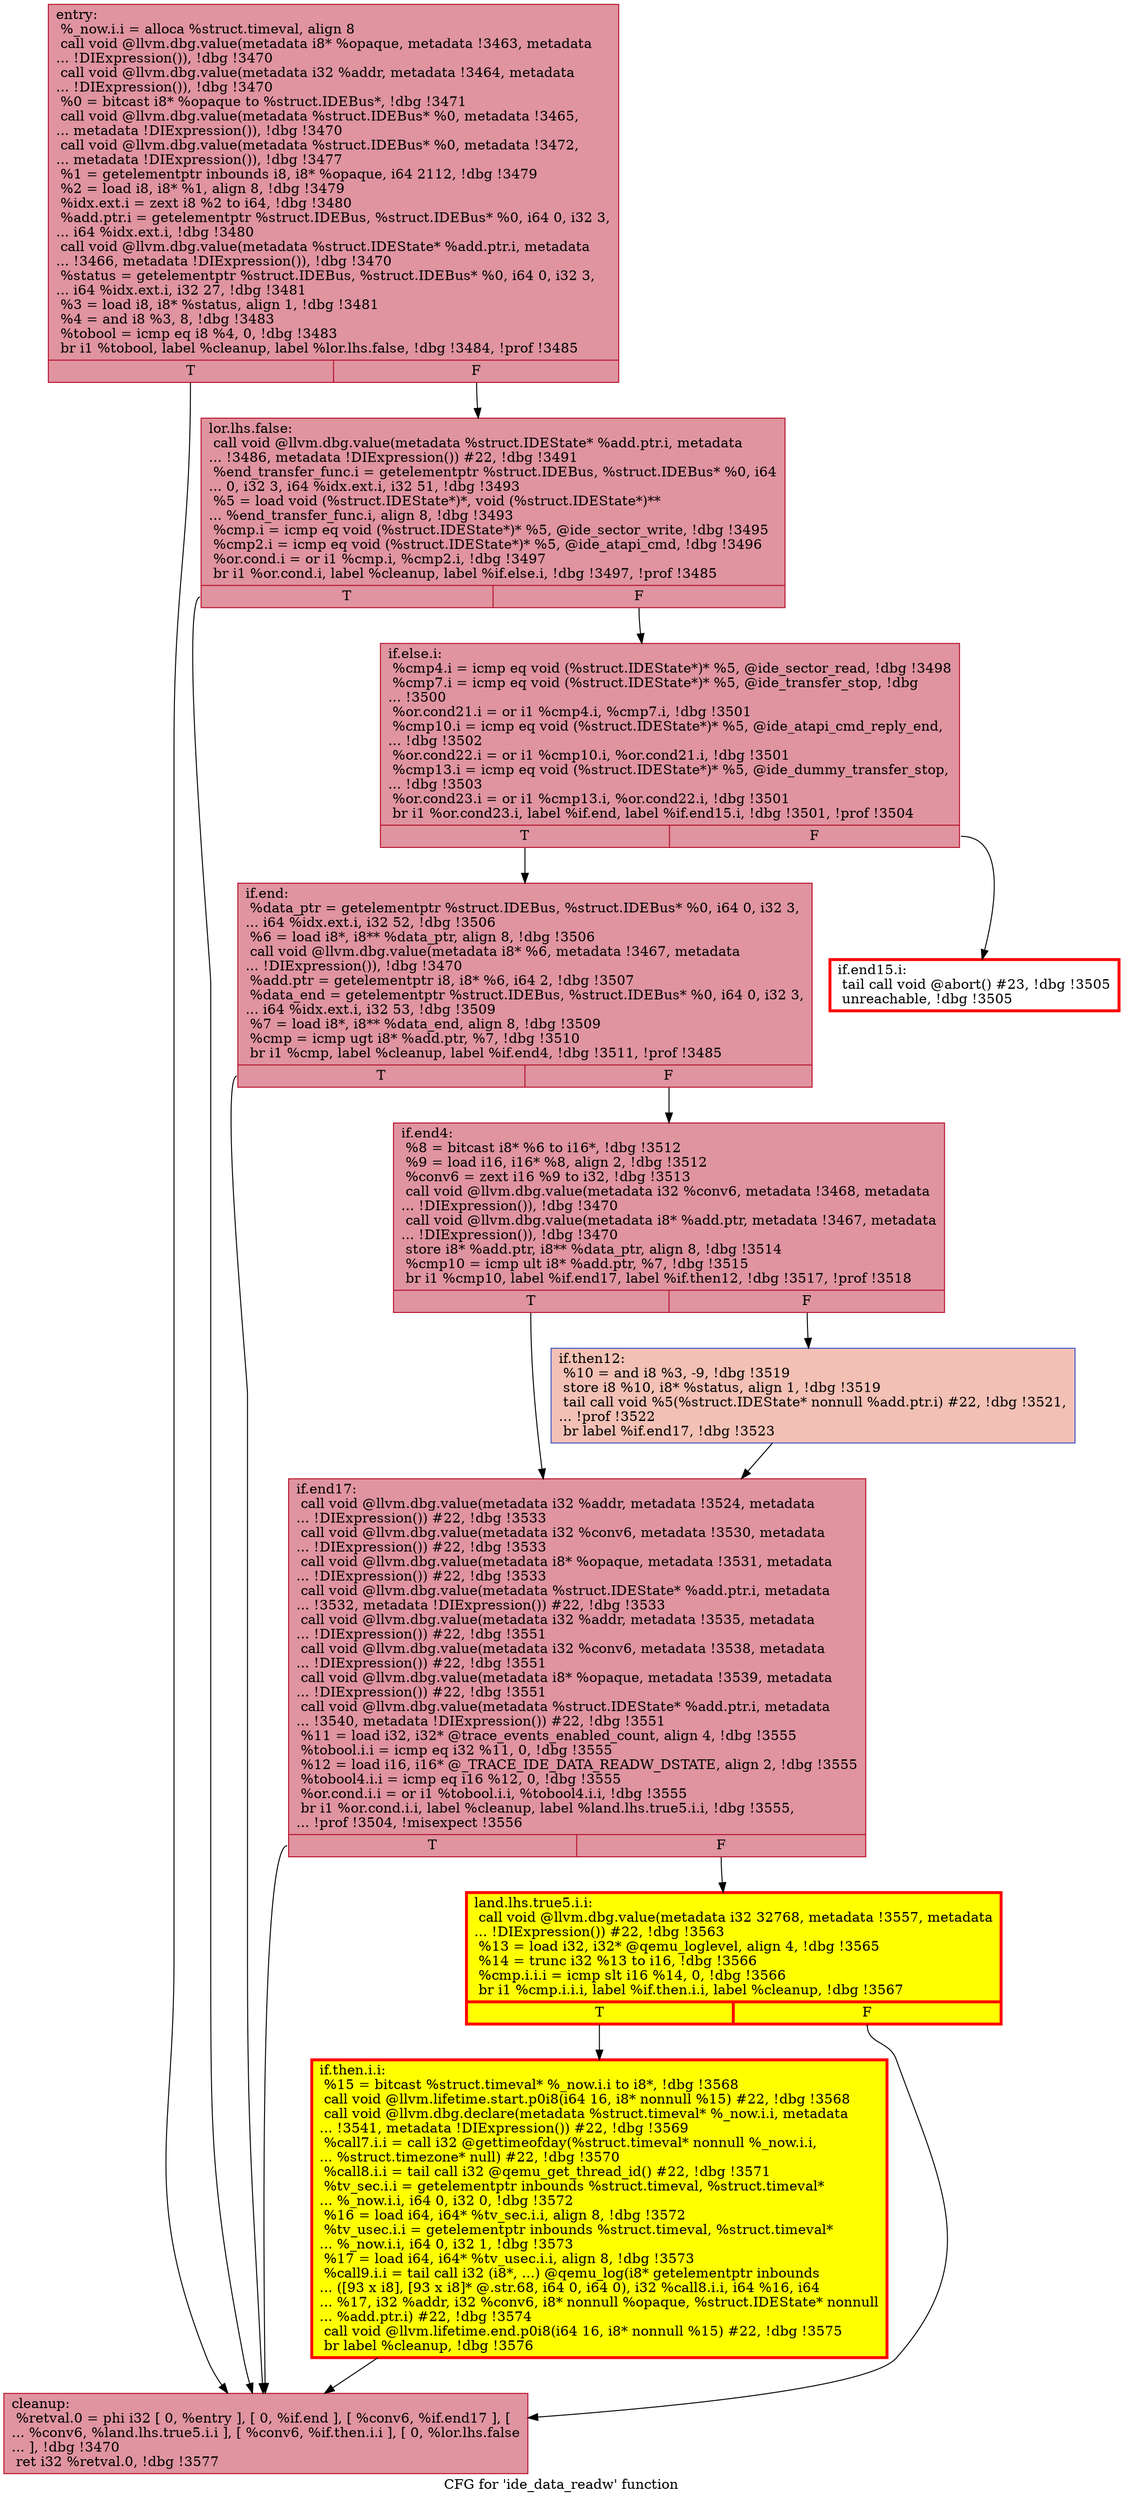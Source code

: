 digraph "CFG for 'ide_data_readw' function" {
	label="CFG for 'ide_data_readw' function";

	Node0x565092bcf4b0 [shape=record,color="#b70d28ff", style=filled, fillcolor="#b70d2870",label="{entry:\l  %_now.i.i = alloca %struct.timeval, align 8\l  call void @llvm.dbg.value(metadata i8* %opaque, metadata !3463, metadata\l... !DIExpression()), !dbg !3470\l  call void @llvm.dbg.value(metadata i32 %addr, metadata !3464, metadata\l... !DIExpression()), !dbg !3470\l  %0 = bitcast i8* %opaque to %struct.IDEBus*, !dbg !3471\l  call void @llvm.dbg.value(metadata %struct.IDEBus* %0, metadata !3465,\l... metadata !DIExpression()), !dbg !3470\l  call void @llvm.dbg.value(metadata %struct.IDEBus* %0, metadata !3472,\l... metadata !DIExpression()), !dbg !3477\l  %1 = getelementptr inbounds i8, i8* %opaque, i64 2112, !dbg !3479\l  %2 = load i8, i8* %1, align 8, !dbg !3479\l  %idx.ext.i = zext i8 %2 to i64, !dbg !3480\l  %add.ptr.i = getelementptr %struct.IDEBus, %struct.IDEBus* %0, i64 0, i32 3,\l... i64 %idx.ext.i, !dbg !3480\l  call void @llvm.dbg.value(metadata %struct.IDEState* %add.ptr.i, metadata\l... !3466, metadata !DIExpression()), !dbg !3470\l  %status = getelementptr %struct.IDEBus, %struct.IDEBus* %0, i64 0, i32 3,\l... i64 %idx.ext.i, i32 27, !dbg !3481\l  %3 = load i8, i8* %status, align 1, !dbg !3481\l  %4 = and i8 %3, 8, !dbg !3483\l  %tobool = icmp eq i8 %4, 0, !dbg !3483\l  br i1 %tobool, label %cleanup, label %lor.lhs.false, !dbg !3484, !prof !3485\l|{<s0>T|<s1>F}}"];
	Node0x565092bcf4b0:s0 -> Node0x565092bd8b10;
	Node0x565092bcf4b0:s1 -> Node0x565092bd7ea0;
	Node0x565092bd7ea0 [shape=record,color="#b70d28ff", style=filled, fillcolor="#b70d2870",label="{lor.lhs.false:                                    \l  call void @llvm.dbg.value(metadata %struct.IDEState* %add.ptr.i, metadata\l... !3486, metadata !DIExpression()) #22, !dbg !3491\l  %end_transfer_func.i = getelementptr %struct.IDEBus, %struct.IDEBus* %0, i64\l... 0, i32 3, i64 %idx.ext.i, i32 51, !dbg !3493\l  %5 = load void (%struct.IDEState*)*, void (%struct.IDEState*)**\l... %end_transfer_func.i, align 8, !dbg !3493\l  %cmp.i = icmp eq void (%struct.IDEState*)* %5, @ide_sector_write, !dbg !3495\l  %cmp2.i = icmp eq void (%struct.IDEState*)* %5, @ide_atapi_cmd, !dbg !3496\l  %or.cond.i = or i1 %cmp.i, %cmp2.i, !dbg !3497\l  br i1 %or.cond.i, label %cleanup, label %if.else.i, !dbg !3497, !prof !3485\l|{<s0>T|<s1>F}}"];
	Node0x565092bd7ea0:s0 -> Node0x565092bd8b10;
	Node0x565092bd7ea0:s1 -> Node0x565092e37d40;
	Node0x565092e37d40 [shape=record,color="#b70d28ff", style=filled, fillcolor="#b70d2870",label="{if.else.i:                                        \l  %cmp4.i = icmp eq void (%struct.IDEState*)* %5, @ide_sector_read, !dbg !3498\l  %cmp7.i = icmp eq void (%struct.IDEState*)* %5, @ide_transfer_stop, !dbg\l... !3500\l  %or.cond21.i = or i1 %cmp4.i, %cmp7.i, !dbg !3501\l  %cmp10.i = icmp eq void (%struct.IDEState*)* %5, @ide_atapi_cmd_reply_end,\l... !dbg !3502\l  %or.cond22.i = or i1 %cmp10.i, %or.cond21.i, !dbg !3501\l  %cmp13.i = icmp eq void (%struct.IDEState*)* %5, @ide_dummy_transfer_stop,\l... !dbg !3503\l  %or.cond23.i = or i1 %cmp13.i, %or.cond22.i, !dbg !3501\l  br i1 %or.cond23.i, label %if.end, label %if.end15.i, !dbg !3501, !prof !3504\l|{<s0>T|<s1>F}}"];
	Node0x565092e37d40:s0 -> Node0x565092bd7e30;
	Node0x565092e37d40:s1 -> Node0x565092c7c870;
	Node0x565092c7c870 [shape=record,penwidth=3.0, color="red",label="{if.end15.i:                                       \l  tail call void @abort() #23, !dbg !3505\l  unreachable, !dbg !3505\l}"];
	Node0x565092bd7e30 [shape=record,color="#b70d28ff", style=filled, fillcolor="#b70d2870",label="{if.end:                                           \l  %data_ptr = getelementptr %struct.IDEBus, %struct.IDEBus* %0, i64 0, i32 3,\l... i64 %idx.ext.i, i32 52, !dbg !3506\l  %6 = load i8*, i8** %data_ptr, align 8, !dbg !3506\l  call void @llvm.dbg.value(metadata i8* %6, metadata !3467, metadata\l... !DIExpression()), !dbg !3470\l  %add.ptr = getelementptr i8, i8* %6, i64 2, !dbg !3507\l  %data_end = getelementptr %struct.IDEBus, %struct.IDEBus* %0, i64 0, i32 3,\l... i64 %idx.ext.i, i32 53, !dbg !3509\l  %7 = load i8*, i8** %data_end, align 8, !dbg !3509\l  %cmp = icmp ugt i8* %add.ptr, %7, !dbg !3510\l  br i1 %cmp, label %cleanup, label %if.end4, !dbg !3511, !prof !3485\l|{<s0>T|<s1>F}}"];
	Node0x565092bd7e30:s0 -> Node0x565092bd8b10;
	Node0x565092bd7e30:s1 -> Node0x565092bd92f0;
	Node0x565092bd92f0 [shape=record,color="#b70d28ff", style=filled, fillcolor="#b70d2870",label="{if.end4:                                          \l  %8 = bitcast i8* %6 to i16*, !dbg !3512\l  %9 = load i16, i16* %8, align 2, !dbg !3512\l  %conv6 = zext i16 %9 to i32, !dbg !3513\l  call void @llvm.dbg.value(metadata i32 %conv6, metadata !3468, metadata\l... !DIExpression()), !dbg !3470\l  call void @llvm.dbg.value(metadata i8* %add.ptr, metadata !3467, metadata\l... !DIExpression()), !dbg !3470\l  store i8* %add.ptr, i8** %data_ptr, align 8, !dbg !3514\l  %cmp10 = icmp ult i8* %add.ptr, %7, !dbg !3515\l  br i1 %cmp10, label %if.end17, label %if.then12, !dbg !3517, !prof !3518\l|{<s0>T|<s1>F}}"];
	Node0x565092bd92f0:s0 -> Node0x565092bdab70;
	Node0x565092bd92f0:s1 -> Node0x5650923e3fd0;
	Node0x5650923e3fd0 [shape=record,color="#3d50c3ff", style=filled, fillcolor="#e5705870",label="{if.then12:                                        \l  %10 = and i8 %3, -9, !dbg !3519\l  store i8 %10, i8* %status, align 1, !dbg !3519\l  tail call void %5(%struct.IDEState* nonnull %add.ptr.i) #22, !dbg !3521,\l... !prof !3522\l  br label %if.end17, !dbg !3523\l}"];
	Node0x5650923e3fd0 -> Node0x565092bdab70;
	Node0x565092bdab70 [shape=record,color="#b70d28ff", style=filled, fillcolor="#b70d2870",label="{if.end17:                                         \l  call void @llvm.dbg.value(metadata i32 %addr, metadata !3524, metadata\l... !DIExpression()) #22, !dbg !3533\l  call void @llvm.dbg.value(metadata i32 %conv6, metadata !3530, metadata\l... !DIExpression()) #22, !dbg !3533\l  call void @llvm.dbg.value(metadata i8* %opaque, metadata !3531, metadata\l... !DIExpression()) #22, !dbg !3533\l  call void @llvm.dbg.value(metadata %struct.IDEState* %add.ptr.i, metadata\l... !3532, metadata !DIExpression()) #22, !dbg !3533\l  call void @llvm.dbg.value(metadata i32 %addr, metadata !3535, metadata\l... !DIExpression()) #22, !dbg !3551\l  call void @llvm.dbg.value(metadata i32 %conv6, metadata !3538, metadata\l... !DIExpression()) #22, !dbg !3551\l  call void @llvm.dbg.value(metadata i8* %opaque, metadata !3539, metadata\l... !DIExpression()) #22, !dbg !3551\l  call void @llvm.dbg.value(metadata %struct.IDEState* %add.ptr.i, metadata\l... !3540, metadata !DIExpression()) #22, !dbg !3551\l  %11 = load i32, i32* @trace_events_enabled_count, align 4, !dbg !3555\l  %tobool.i.i = icmp eq i32 %11, 0, !dbg !3555\l  %12 = load i16, i16* @_TRACE_IDE_DATA_READW_DSTATE, align 2, !dbg !3555\l  %tobool4.i.i = icmp eq i16 %12, 0, !dbg !3555\l  %or.cond.i.i = or i1 %tobool.i.i, %tobool4.i.i, !dbg !3555\l  br i1 %or.cond.i.i, label %cleanup, label %land.lhs.true5.i.i, !dbg !3555,\l... !prof !3504, !misexpect !3556\l|{<s0>T|<s1>F}}"];
	Node0x565092bdab70:s0 -> Node0x565092bd8b10;
	Node0x565092bdab70:s1 -> Node0x565092bcc2a0;
	Node0x565092bcc2a0 [shape=record,penwidth=3.0, style="filled", color="red", fillcolor="yellow",label="{land.lhs.true5.i.i:                               \l  call void @llvm.dbg.value(metadata i32 32768, metadata !3557, metadata\l... !DIExpression()) #22, !dbg !3563\l  %13 = load i32, i32* @qemu_loglevel, align 4, !dbg !3565\l  %14 = trunc i32 %13 to i16, !dbg !3566\l  %cmp.i.i.i = icmp slt i16 %14, 0, !dbg !3566\l  br i1 %cmp.i.i.i, label %if.then.i.i, label %cleanup, !dbg !3567\l|{<s0>T|<s1>F}}"];
	Node0x565092bcc2a0:s0 -> Node0x565092bd1f20;
	Node0x565092bcc2a0:s1 -> Node0x565092bd8b10;
	Node0x565092bd1f20 [shape=record,penwidth=3.0, style="filled", color="red", fillcolor="yellow",label="{if.then.i.i:                                      \l  %15 = bitcast %struct.timeval* %_now.i.i to i8*, !dbg !3568\l  call void @llvm.lifetime.start.p0i8(i64 16, i8* nonnull %15) #22, !dbg !3568\l  call void @llvm.dbg.declare(metadata %struct.timeval* %_now.i.i, metadata\l... !3541, metadata !DIExpression()) #22, !dbg !3569\l  %call7.i.i = call i32 @gettimeofday(%struct.timeval* nonnull %_now.i.i,\l... %struct.timezone* null) #22, !dbg !3570\l  %call8.i.i = tail call i32 @qemu_get_thread_id() #22, !dbg !3571\l  %tv_sec.i.i = getelementptr inbounds %struct.timeval, %struct.timeval*\l... %_now.i.i, i64 0, i32 0, !dbg !3572\l  %16 = load i64, i64* %tv_sec.i.i, align 8, !dbg !3572\l  %tv_usec.i.i = getelementptr inbounds %struct.timeval, %struct.timeval*\l... %_now.i.i, i64 0, i32 1, !dbg !3573\l  %17 = load i64, i64* %tv_usec.i.i, align 8, !dbg !3573\l  %call9.i.i = tail call i32 (i8*, ...) @qemu_log(i8* getelementptr inbounds\l... ([93 x i8], [93 x i8]* @.str.68, i64 0, i64 0), i32 %call8.i.i, i64 %16, i64\l... %17, i32 %addr, i32 %conv6, i8* nonnull %opaque, %struct.IDEState* nonnull\l... %add.ptr.i) #22, !dbg !3574\l  call void @llvm.lifetime.end.p0i8(i64 16, i8* nonnull %15) #22, !dbg !3575\l  br label %cleanup, !dbg !3576\l}"];
	Node0x565092bd1f20 -> Node0x565092bd8b10;
	Node0x565092bd8b10 [shape=record,color="#b70d28ff", style=filled, fillcolor="#b70d2870",label="{cleanup:                                          \l  %retval.0 = phi i32 [ 0, %entry ], [ 0, %if.end ], [ %conv6, %if.end17 ], [\l... %conv6, %land.lhs.true5.i.i ], [ %conv6, %if.then.i.i ], [ 0, %lor.lhs.false\l... ], !dbg !3470\l  ret i32 %retval.0, !dbg !3577\l}"];
}
